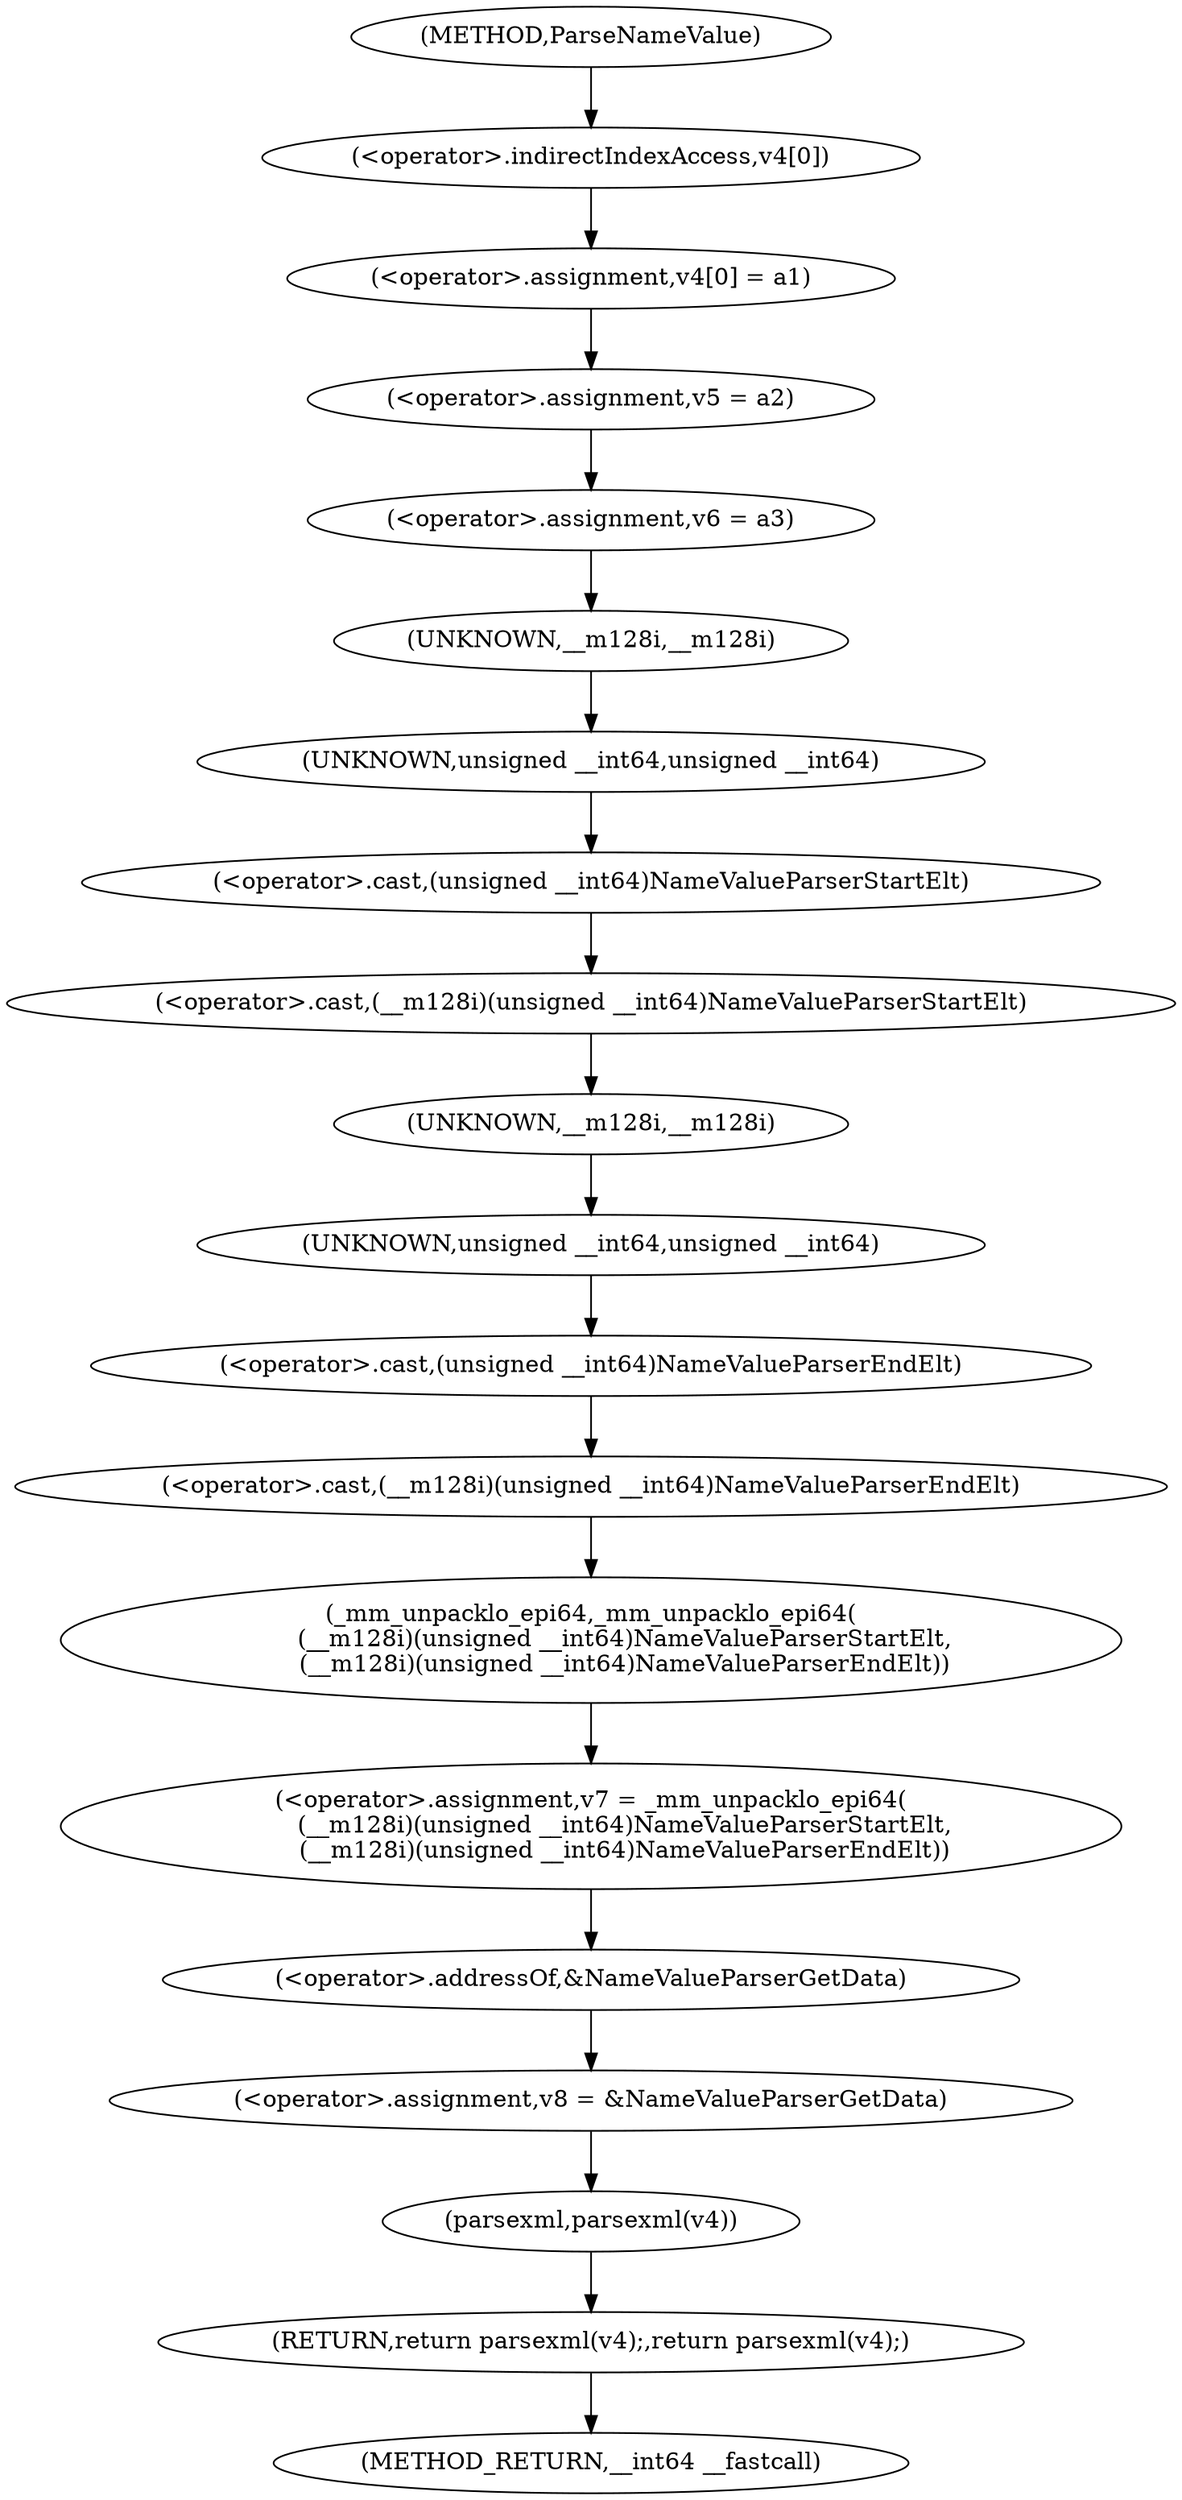digraph ParseNameValue {  
"1000125" [label = "(<operator>.assignment,v4[0] = a1)" ]
"1000126" [label = "(<operator>.indirectIndexAccess,v4[0])" ]
"1000130" [label = "(<operator>.assignment,v5 = a2)" ]
"1000133" [label = "(<operator>.assignment,v6 = a3)" ]
"1000136" [label = "(<operator>.assignment,v7 = _mm_unpacklo_epi64(\n         (__m128i)(unsigned __int64)NameValueParserStartElt,\n         (__m128i)(unsigned __int64)NameValueParserEndElt))" ]
"1000138" [label = "(_mm_unpacklo_epi64,_mm_unpacklo_epi64(\n         (__m128i)(unsigned __int64)NameValueParserStartElt,\n         (__m128i)(unsigned __int64)NameValueParserEndElt))" ]
"1000139" [label = "(<operator>.cast,(__m128i)(unsigned __int64)NameValueParserStartElt)" ]
"1000140" [label = "(UNKNOWN,__m128i,__m128i)" ]
"1000141" [label = "(<operator>.cast,(unsigned __int64)NameValueParserStartElt)" ]
"1000142" [label = "(UNKNOWN,unsigned __int64,unsigned __int64)" ]
"1000144" [label = "(<operator>.cast,(__m128i)(unsigned __int64)NameValueParserEndElt)" ]
"1000145" [label = "(UNKNOWN,__m128i,__m128i)" ]
"1000146" [label = "(<operator>.cast,(unsigned __int64)NameValueParserEndElt)" ]
"1000147" [label = "(UNKNOWN,unsigned __int64,unsigned __int64)" ]
"1000149" [label = "(<operator>.assignment,v8 = &NameValueParserGetData)" ]
"1000151" [label = "(<operator>.addressOf,&NameValueParserGetData)" ]
"1000154" [label = "(RETURN,return parsexml(v4);,return parsexml(v4);)" ]
"1000155" [label = "(parsexml,parsexml(v4))" ]
"1000107" [label = "(METHOD,ParseNameValue)" ]
"1000157" [label = "(METHOD_RETURN,__int64 __fastcall)" ]
  "1000125" -> "1000130" 
  "1000126" -> "1000125" 
  "1000130" -> "1000133" 
  "1000133" -> "1000140" 
  "1000136" -> "1000151" 
  "1000138" -> "1000136" 
  "1000139" -> "1000145" 
  "1000140" -> "1000142" 
  "1000141" -> "1000139" 
  "1000142" -> "1000141" 
  "1000144" -> "1000138" 
  "1000145" -> "1000147" 
  "1000146" -> "1000144" 
  "1000147" -> "1000146" 
  "1000149" -> "1000155" 
  "1000151" -> "1000149" 
  "1000154" -> "1000157" 
  "1000155" -> "1000154" 
  "1000107" -> "1000126" 
}
